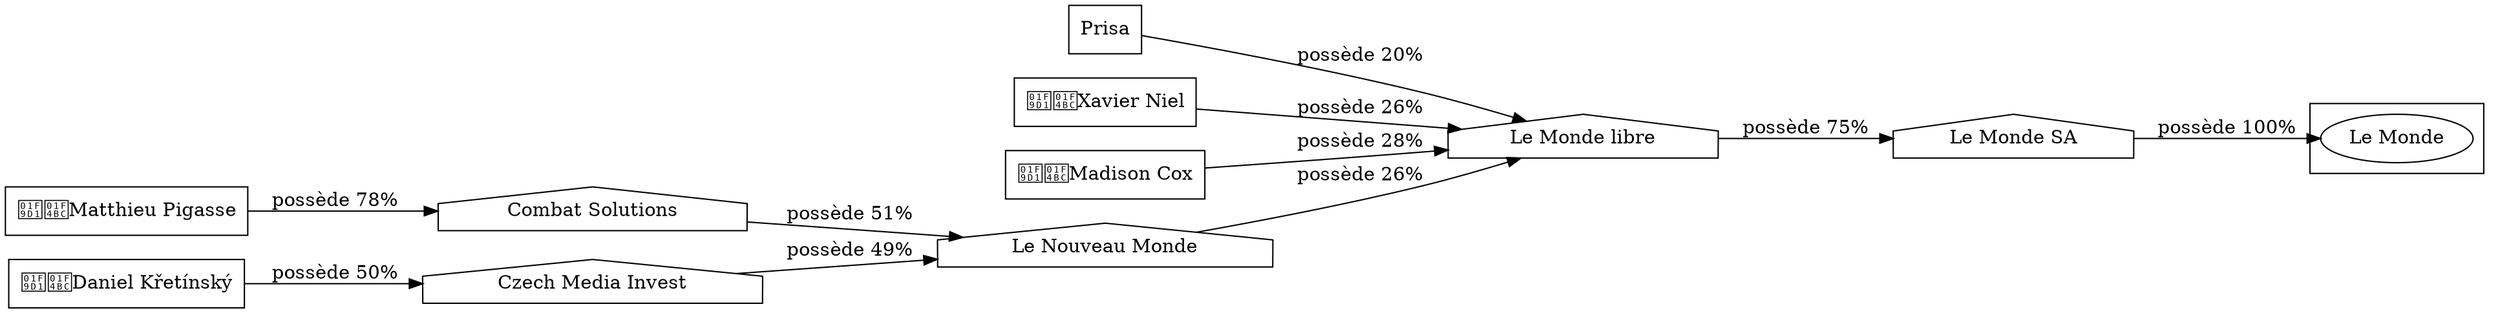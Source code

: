 digraph {
  rankdir=LR;
  subgraph roots {
    
      "prisa-9"[label="Prisa" shape=box]
    
      "xavier-niel-10"[label="🧑‍💼Xavier Niel" shape=box]
    
      "matthieu-pigasse-11"[label="🧑‍💼Matthieu Pigasse" shape=box]
    
      "daniel-kretinsky-92"[label="🧑‍💼Daniel Křetínský" shape=box]
    
      "madison-cox-323"[label="🧑‍💼Madison Cox" shape=box]
    
  }

  
    "le-monde-sa-15"[label="Le Monde SA" shape=house]
  
    "le-monde-libre-14"[label="Le Monde libre" shape=house]
  
    "le-nouveau-monde-13"[label="Le Nouveau Monde" shape=house]
  
    "combat-solutions-12"[label="Combat Solutions" shape=house]
  
    "czech-media-invest-93"[label="Czech Media Invest" shape=house]
  

  subgraph clusterLeaves {
    
      "le-monde-19"[label="Le Monde"]
    
  }

  
    "le-monde-sa-15" -> "le-monde-19" [
      label="possède 100%"
    ]
  
    "le-monde-libre-14" -> "le-monde-sa-15" [
      label="possède 75%"
    ]
  
    "prisa-9" -> "le-monde-libre-14" [
      label="possède 20%"
    ]
  
    "xavier-niel-10" -> "le-monde-libre-14" [
      label="possède 26%"
    ]
  
    "le-nouveau-monde-13" -> "le-monde-libre-14" [
      label="possède 26%"
    ]
  
    "combat-solutions-12" -> "le-nouveau-monde-13" [
      label="possède 51%"
    ]
  
    "matthieu-pigasse-11" -> "combat-solutions-12" [
      label="possède 78%"
    ]
  
    "czech-media-invest-93" -> "le-nouveau-monde-13" [
      label="possède 49%"
    ]
  
    "daniel-kretinsky-92" -> "czech-media-invest-93" [
      label="possède 50%"
    ]
  
    "madison-cox-323" -> "le-monde-libre-14" [
      label="possède 28%"
    ]
  
}
